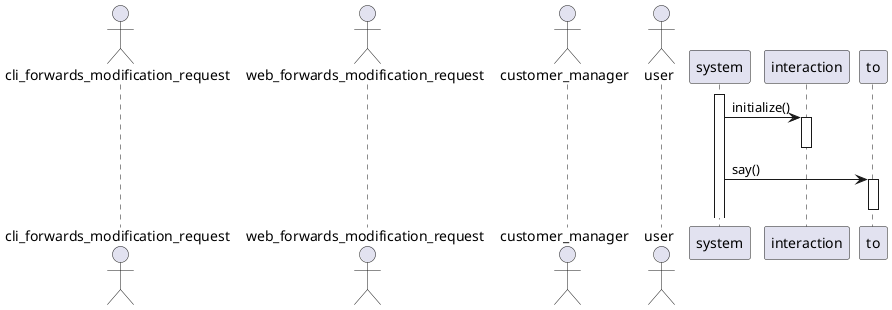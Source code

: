 @startuml
actor cli_forwards_modification_request
actor web_forwards_modification_request
actor customer_manager
actor user
participant system
activate system
participant interaction
system -> interaction: initialize()
activate interaction
deactivate interaction
participant to
system -> to: say()
activate to
deactivate to
@enduml
